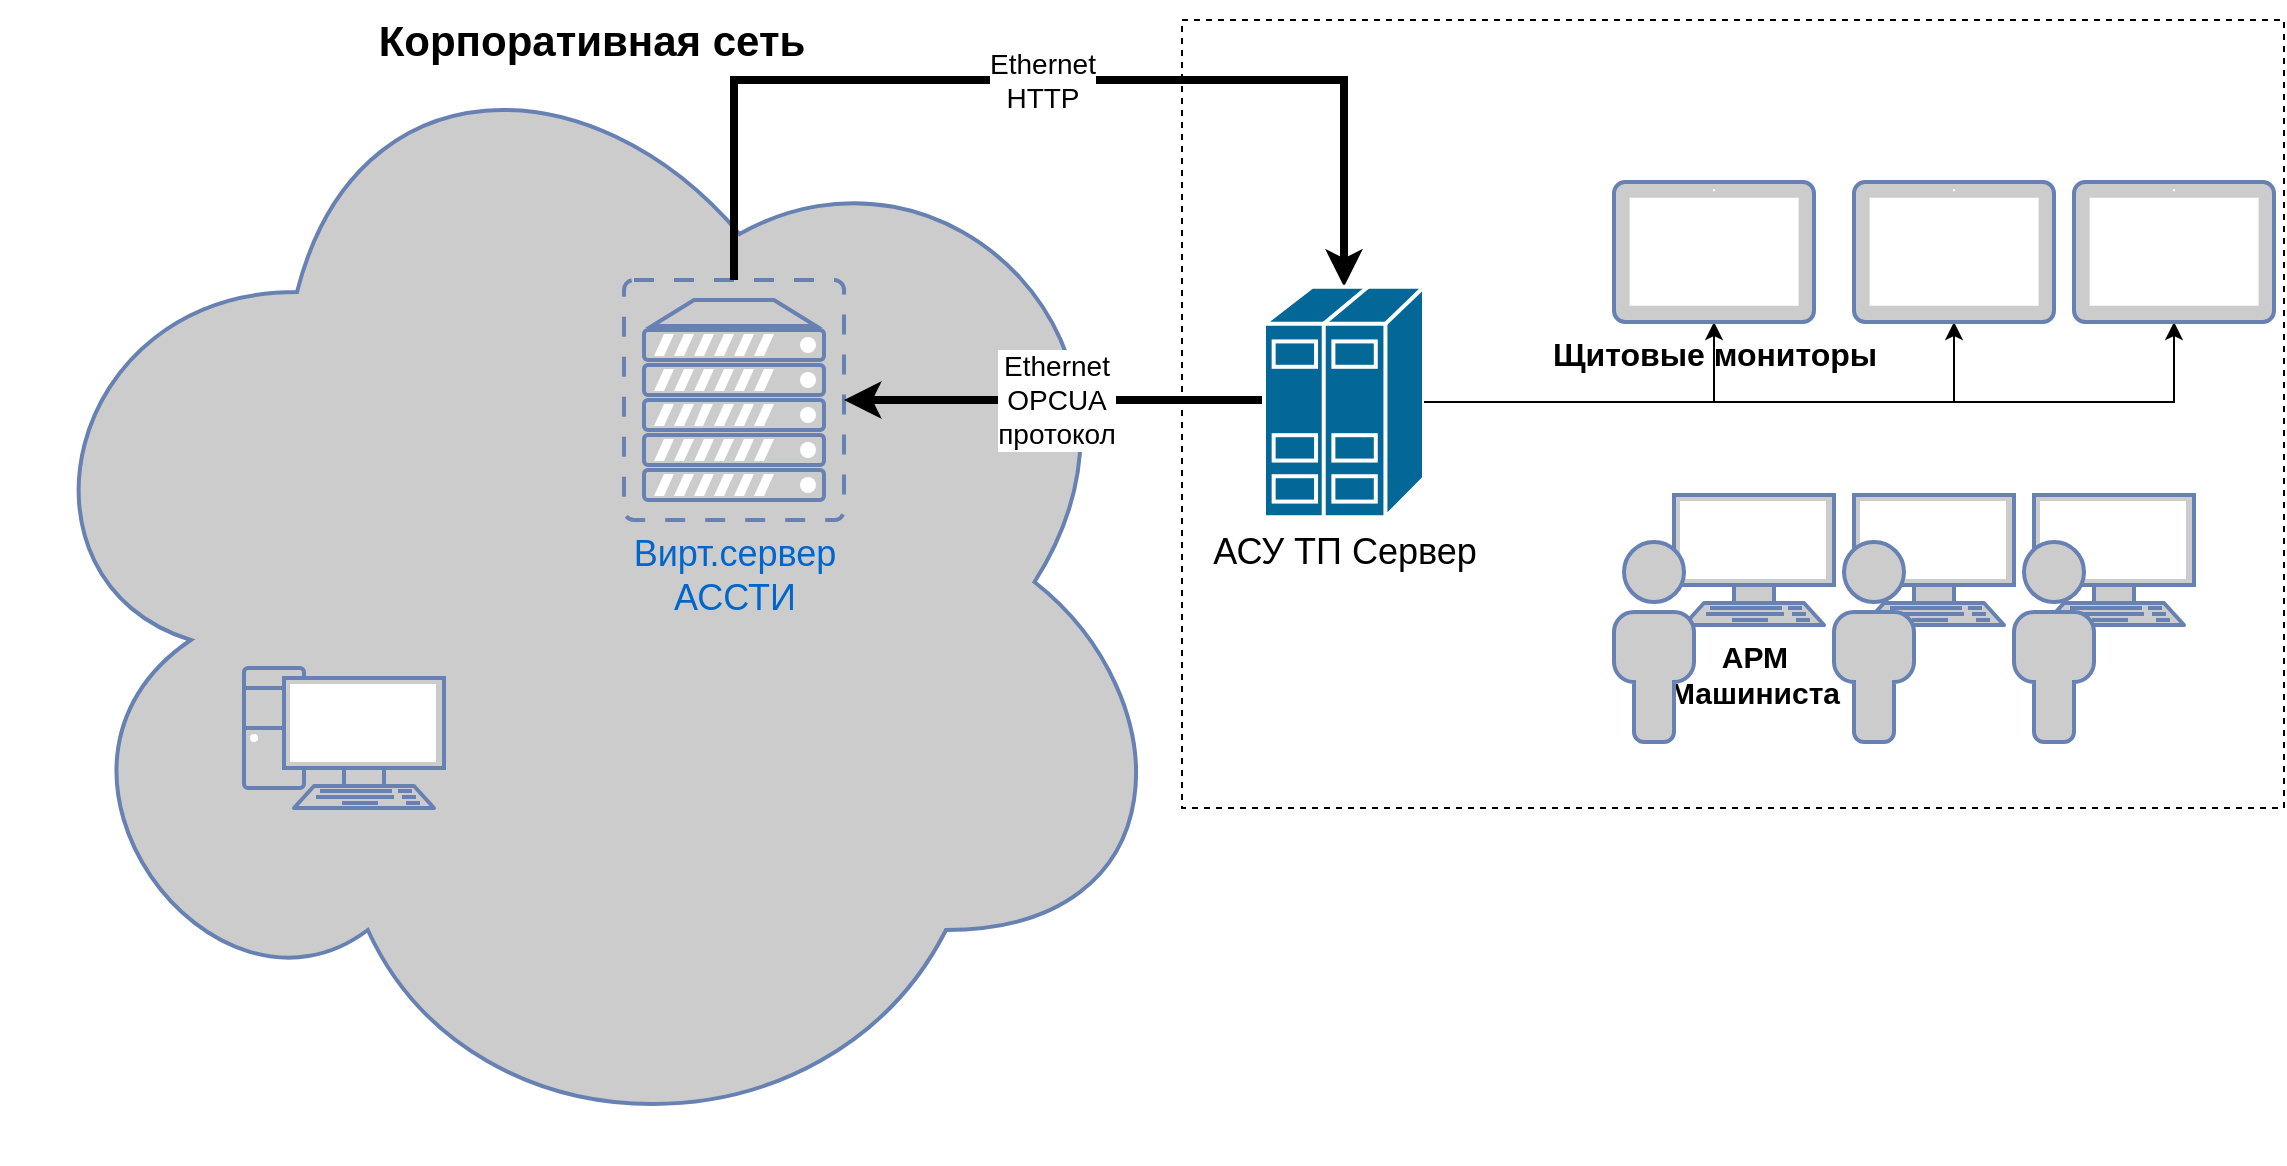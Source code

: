 <mxfile version="13.4.5" type="github"><diagram id="UlmRlPu3MlplNsz4lUj-" name="Page-1"><mxGraphModel dx="1240" dy="647" grid="1" gridSize="10" guides="1" tooltips="1" connect="1" arrows="1" fold="1" page="1" pageScale="1" pageWidth="1169" pageHeight="827" math="0" shadow="0"><root><mxCell id="0"/><mxCell id="1" parent="0"/><mxCell id="5tvt5PeshBpxNtrqeua9-6" value="" style="rounded=0;whiteSpace=wrap;html=1;dashed=1;" vertex="1" parent="1"><mxGeometry x="599" y="20" width="551" height="394" as="geometry"/></mxCell><mxCell id="2" value="&lt;font color=&quot;#000000&quot;&gt;&lt;span style=&quot;font-size: 21px&quot;&gt;&lt;b&gt;Корпоративная сеть&lt;/b&gt;&lt;/span&gt;&lt;/font&gt;" style="ellipse;shape=cloud;whiteSpace=wrap;html=1;fontColor=#0066CC;verticalAlign=top;strokeColor=#6881B3;strokeWidth=2;fillColor=#CCCCCC;gradientDirection=north;" parent="1" vertex="1"><mxGeometry x="9" y="11" width="590" height="580" as="geometry"/></mxCell><mxCell id="1UzGWbSAGFntDquRKkt2-6" value="&lt;font style=&quot;font-size: 18px&quot;&gt;Вирт.сервер&lt;br&gt;АССТИ&lt;/font&gt;" style="fontColor=#0066CC;verticalAlign=top;verticalLabelPosition=bottom;labelPosition=center;align=center;html=1;outlineConnect=0;fillColor=#CCCCCC;strokeColor=#6881B3;gradientColor=none;gradientDirection=north;strokeWidth=2;shape=mxgraph.networks.virtual_server;" parent="1" vertex="1"><mxGeometry x="320" y="150" width="110" height="120" as="geometry"/></mxCell><mxCell id="1UzGWbSAGFntDquRKkt2-19" value="&lt;font style=&quot;font-size: 14px&quot;&gt;Ethernet&lt;br&gt;OPCUA&lt;br&gt;протокол&lt;/font&gt;" style="edgeStyle=orthogonalEdgeStyle;rounded=0;orthogonalLoop=1;jettySize=auto;html=1;exitX=1;exitY=0.5;exitDx=0;exitDy=0;exitPerimeter=0;startArrow=classic;startFill=1;endArrow=none;endFill=0;strokeWidth=4;entryX=0;entryY=0.5;entryDx=0;entryDy=0;entryPerimeter=0;" parent="1" source="1UzGWbSAGFntDquRKkt2-6" target="1UzGWbSAGFntDquRKkt2-2" edge="1"><mxGeometry relative="1" as="geometry"><Array as="points"><mxPoint x="640" y="210"/></Array><mxPoint x="500" y="350" as="targetPoint"/></mxGeometry></mxCell><mxCell id="5tvt5PeshBpxNtrqeua9-2" value="&lt;font style=&quot;font-size: 14px&quot;&gt;Ethernet&lt;br&gt;HTTP&lt;br&gt;&lt;/font&gt;" style="edgeStyle=orthogonalEdgeStyle;rounded=0;orthogonalLoop=1;jettySize=auto;html=1;startArrow=classic;startFill=1;endArrow=none;endFill=0;strokeWidth=4;entryX=0.5;entryY=0;entryDx=0;entryDy=0;entryPerimeter=0;exitX=0.5;exitY=0;exitDx=0;exitDy=0;exitPerimeter=0;" edge="1" parent="1" source="1UzGWbSAGFntDquRKkt2-2" target="1UzGWbSAGFntDquRKkt2-6"><mxGeometry relative="1" as="geometry"><Array as="points"><mxPoint x="680" y="50"/><mxPoint x="375" y="50"/></Array><mxPoint x="530" y="50" as="sourcePoint"/><mxPoint x="600.0" y="138" as="targetPoint"/></mxGeometry></mxCell><mxCell id="5tvt5PeshBpxNtrqeua9-3" value="" style="group" vertex="1" connectable="0" parent="1"><mxGeometry x="640" y="101" width="505" height="280" as="geometry"/></mxCell><mxCell id="1UzGWbSAGFntDquRKkt2-2" value="&lt;font style=&quot;font-size: 18px&quot;&gt;АСУ ТП Сервер&lt;/font&gt;" style="shape=mxgraph.cisco.servers.standard_host;html=1;pointerEvents=1;dashed=0;fillColor=#036897;strokeColor=#ffffff;strokeWidth=2;verticalLabelPosition=bottom;verticalAlign=top;align=center;outlineConnect=0;" parent="5tvt5PeshBpxNtrqeua9-3" vertex="1"><mxGeometry y="52.37" width="80" height="115.25" as="geometry"/></mxCell><mxCell id="1UzGWbSAGFntDquRKkt2-3" value="" style="fontColor=#0066CC;verticalAlign=top;verticalLabelPosition=bottom;labelPosition=center;align=center;html=1;outlineConnect=0;fillColor=#CCCCCC;strokeColor=#6881B3;gradientColor=none;gradientDirection=north;strokeWidth=2;shape=mxgraph.networks.terminal;" parent="5tvt5PeshBpxNtrqeua9-3" vertex="1"><mxGeometry x="385" y="156.5" width="80" height="65" as="geometry"/></mxCell><mxCell id="1UzGWbSAGFntDquRKkt2-4" value="" style="fontColor=#0066CC;verticalAlign=top;verticalLabelPosition=bottom;labelPosition=center;align=center;html=1;outlineConnect=0;fillColor=#CCCCCC;strokeColor=#6881B3;gradientColor=none;gradientDirection=north;strokeWidth=2;shape=mxgraph.networks.terminal;" parent="5tvt5PeshBpxNtrqeua9-3" vertex="1"><mxGeometry x="295" y="156.5" width="80" height="65" as="geometry"/></mxCell><mxCell id="1UzGWbSAGFntDquRKkt2-5" value="&lt;font style=&quot;font-size: 15px&quot; color=&quot;#000000&quot;&gt;АРМ&lt;br&gt;Машиниста&lt;br&gt;&lt;/font&gt;" style="fontColor=#0066CC;verticalAlign=top;verticalLabelPosition=bottom;labelPosition=center;align=center;html=1;outlineConnect=0;fillColor=#CCCCCC;strokeColor=#6881B3;gradientColor=none;gradientDirection=north;strokeWidth=2;shape=mxgraph.networks.terminal;fontStyle=1" parent="5tvt5PeshBpxNtrqeua9-3" vertex="1"><mxGeometry x="205" y="156.5" width="80" height="65" as="geometry"/></mxCell><mxCell id="1UzGWbSAGFntDquRKkt2-18" style="edgeStyle=orthogonalEdgeStyle;rounded=0;orthogonalLoop=1;jettySize=auto;html=1;exitX=0.5;exitY=1;exitDx=0;exitDy=0;exitPerimeter=0;startArrow=classic;startFill=1;endArrow=none;endFill=0;" parent="5tvt5PeshBpxNtrqeua9-3" source="1UzGWbSAGFntDquRKkt2-7" target="1UzGWbSAGFntDquRKkt2-2" edge="1"><mxGeometry relative="1" as="geometry"><mxPoint x="59.2" y="204.005" as="targetPoint"/></mxGeometry></mxCell><mxCell id="1UzGWbSAGFntDquRKkt2-7" value="&lt;font color=&quot;#000000&quot; size=&quot;1&quot;&gt;&lt;b style=&quot;font-size: 16px&quot;&gt;Щитовые мониторы&lt;/b&gt;&lt;/font&gt;" style="fontColor=#0066CC;verticalAlign=top;verticalLabelPosition=bottom;labelPosition=center;align=center;html=1;outlineConnect=0;fillColor=#CCCCCC;strokeColor=#6881B3;gradientColor=none;gradientDirection=north;strokeWidth=2;shape=mxgraph.networks.tablet;" parent="5tvt5PeshBpxNtrqeua9-3" vertex="1"><mxGeometry x="175" width="100" height="70" as="geometry"/></mxCell><mxCell id="1UzGWbSAGFntDquRKkt2-17" style="edgeStyle=orthogonalEdgeStyle;rounded=0;orthogonalLoop=1;jettySize=auto;html=1;exitX=0.5;exitY=1;exitDx=0;exitDy=0;exitPerimeter=0;startArrow=classic;startFill=1;endArrow=none;endFill=0;" parent="5tvt5PeshBpxNtrqeua9-3" source="1UzGWbSAGFntDquRKkt2-8" target="1UzGWbSAGFntDquRKkt2-2" edge="1"><mxGeometry relative="1" as="geometry"><mxPoint x="80" y="130" as="targetPoint"/></mxGeometry></mxCell><mxCell id="1UzGWbSAGFntDquRKkt2-8" value="" style="fontColor=#0066CC;verticalAlign=top;verticalLabelPosition=bottom;labelPosition=center;align=center;html=1;outlineConnect=0;fillColor=#CCCCCC;strokeColor=#6881B3;gradientColor=none;gradientDirection=north;strokeWidth=2;shape=mxgraph.networks.tablet;" parent="5tvt5PeshBpxNtrqeua9-3" vertex="1"><mxGeometry x="295" width="100" height="70" as="geometry"/></mxCell><mxCell id="1UzGWbSAGFntDquRKkt2-16" style="edgeStyle=orthogonalEdgeStyle;rounded=0;orthogonalLoop=1;jettySize=auto;html=1;exitX=0.5;exitY=1;exitDx=0;exitDy=0;exitPerimeter=0;startArrow=classic;startFill=1;endArrow=none;endFill=0;" parent="5tvt5PeshBpxNtrqeua9-3" source="1UzGWbSAGFntDquRKkt2-9" target="1UzGWbSAGFntDquRKkt2-2" edge="1"><mxGeometry relative="1" as="geometry"/></mxCell><mxCell id="1UzGWbSAGFntDquRKkt2-9" value="" style="fontColor=#0066CC;verticalAlign=top;verticalLabelPosition=bottom;labelPosition=center;align=center;html=1;outlineConnect=0;fillColor=#CCCCCC;strokeColor=#6881B3;gradientColor=none;gradientDirection=north;strokeWidth=2;shape=mxgraph.networks.tablet;" parent="5tvt5PeshBpxNtrqeua9-3" vertex="1"><mxGeometry x="405" width="100" height="70" as="geometry"/></mxCell><mxCell id="1UzGWbSAGFntDquRKkt2-10" value="" style="fontColor=#0066CC;verticalAlign=top;verticalLabelPosition=bottom;labelPosition=center;align=center;html=1;outlineConnect=0;fillColor=#CCCCCC;strokeColor=#6881B3;gradientColor=none;gradientDirection=north;strokeWidth=2;shape=mxgraph.networks.user_male;" parent="5tvt5PeshBpxNtrqeua9-3" vertex="1"><mxGeometry x="175" y="180" width="40" height="100" as="geometry"/></mxCell><mxCell id="1UzGWbSAGFntDquRKkt2-11" value="" style="fontColor=#0066CC;verticalAlign=top;verticalLabelPosition=bottom;labelPosition=center;align=center;html=1;outlineConnect=0;fillColor=#CCCCCC;strokeColor=#6881B3;gradientColor=none;gradientDirection=north;strokeWidth=2;shape=mxgraph.networks.user_male;" parent="5tvt5PeshBpxNtrqeua9-3" vertex="1"><mxGeometry x="285" y="180" width="40" height="100" as="geometry"/></mxCell><mxCell id="1UzGWbSAGFntDquRKkt2-12" value="" style="fontColor=#0066CC;verticalAlign=top;verticalLabelPosition=bottom;labelPosition=center;align=center;html=1;outlineConnect=0;fillColor=#CCCCCC;strokeColor=#6881B3;gradientColor=none;gradientDirection=north;strokeWidth=2;shape=mxgraph.networks.user_male;" parent="5tvt5PeshBpxNtrqeua9-3" vertex="1"><mxGeometry x="375" y="180" width="40" height="100" as="geometry"/></mxCell><mxCell id="5tvt5PeshBpxNtrqeua9-4" value="" style="fontColor=#0066CC;verticalAlign=top;verticalLabelPosition=bottom;labelPosition=center;align=center;html=1;outlineConnect=0;fillColor=#CCCCCC;strokeColor=#6881B3;gradientColor=none;gradientDirection=north;strokeWidth=2;shape=mxgraph.networks.pc;" vertex="1" parent="1"><mxGeometry x="130" y="344" width="100" height="70" as="geometry"/></mxCell></root></mxGraphModel></diagram></mxfile>